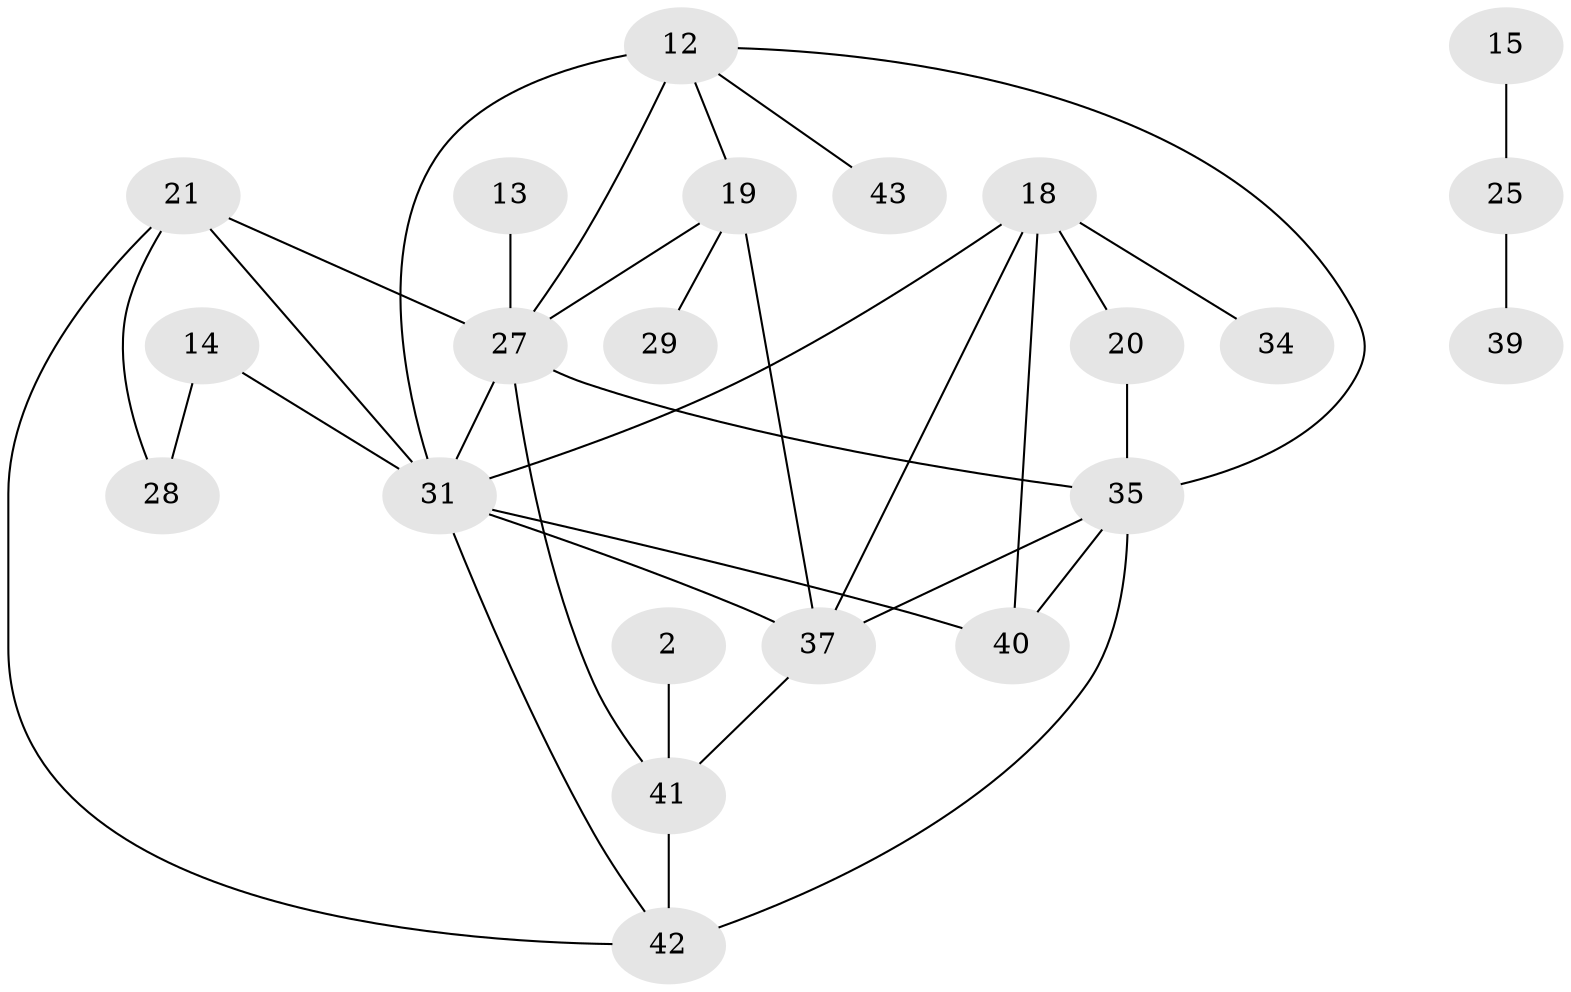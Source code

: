 // original degree distribution, {3: 0.1588785046728972, 2: 0.27102803738317754, 4: 0.102803738317757, 1: 0.24299065420560748, 0: 0.16822429906542055, 9: 0.009345794392523364, 5: 0.009345794392523364, 6: 0.028037383177570093, 7: 0.009345794392523364}
// Generated by graph-tools (version 1.1) at 2025/35/03/04/25 23:35:53]
// undirected, 22 vertices, 35 edges
graph export_dot {
  node [color=gray90,style=filled];
  2;
  12;
  13;
  14;
  15;
  18;
  19;
  20;
  21;
  25;
  27;
  28;
  29;
  31;
  34;
  35;
  37;
  39;
  40;
  41;
  42;
  43;
  2 -- 41 [weight=1.0];
  12 -- 19 [weight=1.0];
  12 -- 27 [weight=1.0];
  12 -- 31 [weight=2.0];
  12 -- 35 [weight=1.0];
  12 -- 43 [weight=1.0];
  13 -- 27 [weight=1.0];
  14 -- 28 [weight=1.0];
  14 -- 31 [weight=2.0];
  15 -- 25 [weight=1.0];
  18 -- 20 [weight=1.0];
  18 -- 31 [weight=1.0];
  18 -- 34 [weight=1.0];
  18 -- 37 [weight=1.0];
  18 -- 40 [weight=1.0];
  19 -- 27 [weight=1.0];
  19 -- 29 [weight=1.0];
  19 -- 37 [weight=1.0];
  20 -- 35 [weight=1.0];
  21 -- 27 [weight=1.0];
  21 -- 28 [weight=1.0];
  21 -- 31 [weight=1.0];
  21 -- 42 [weight=1.0];
  25 -- 39 [weight=2.0];
  27 -- 31 [weight=2.0];
  27 -- 35 [weight=2.0];
  27 -- 41 [weight=1.0];
  31 -- 37 [weight=2.0];
  31 -- 40 [weight=1.0];
  31 -- 42 [weight=1.0];
  35 -- 37 [weight=1.0];
  35 -- 40 [weight=1.0];
  35 -- 42 [weight=2.0];
  37 -- 41 [weight=1.0];
  41 -- 42 [weight=2.0];
}
